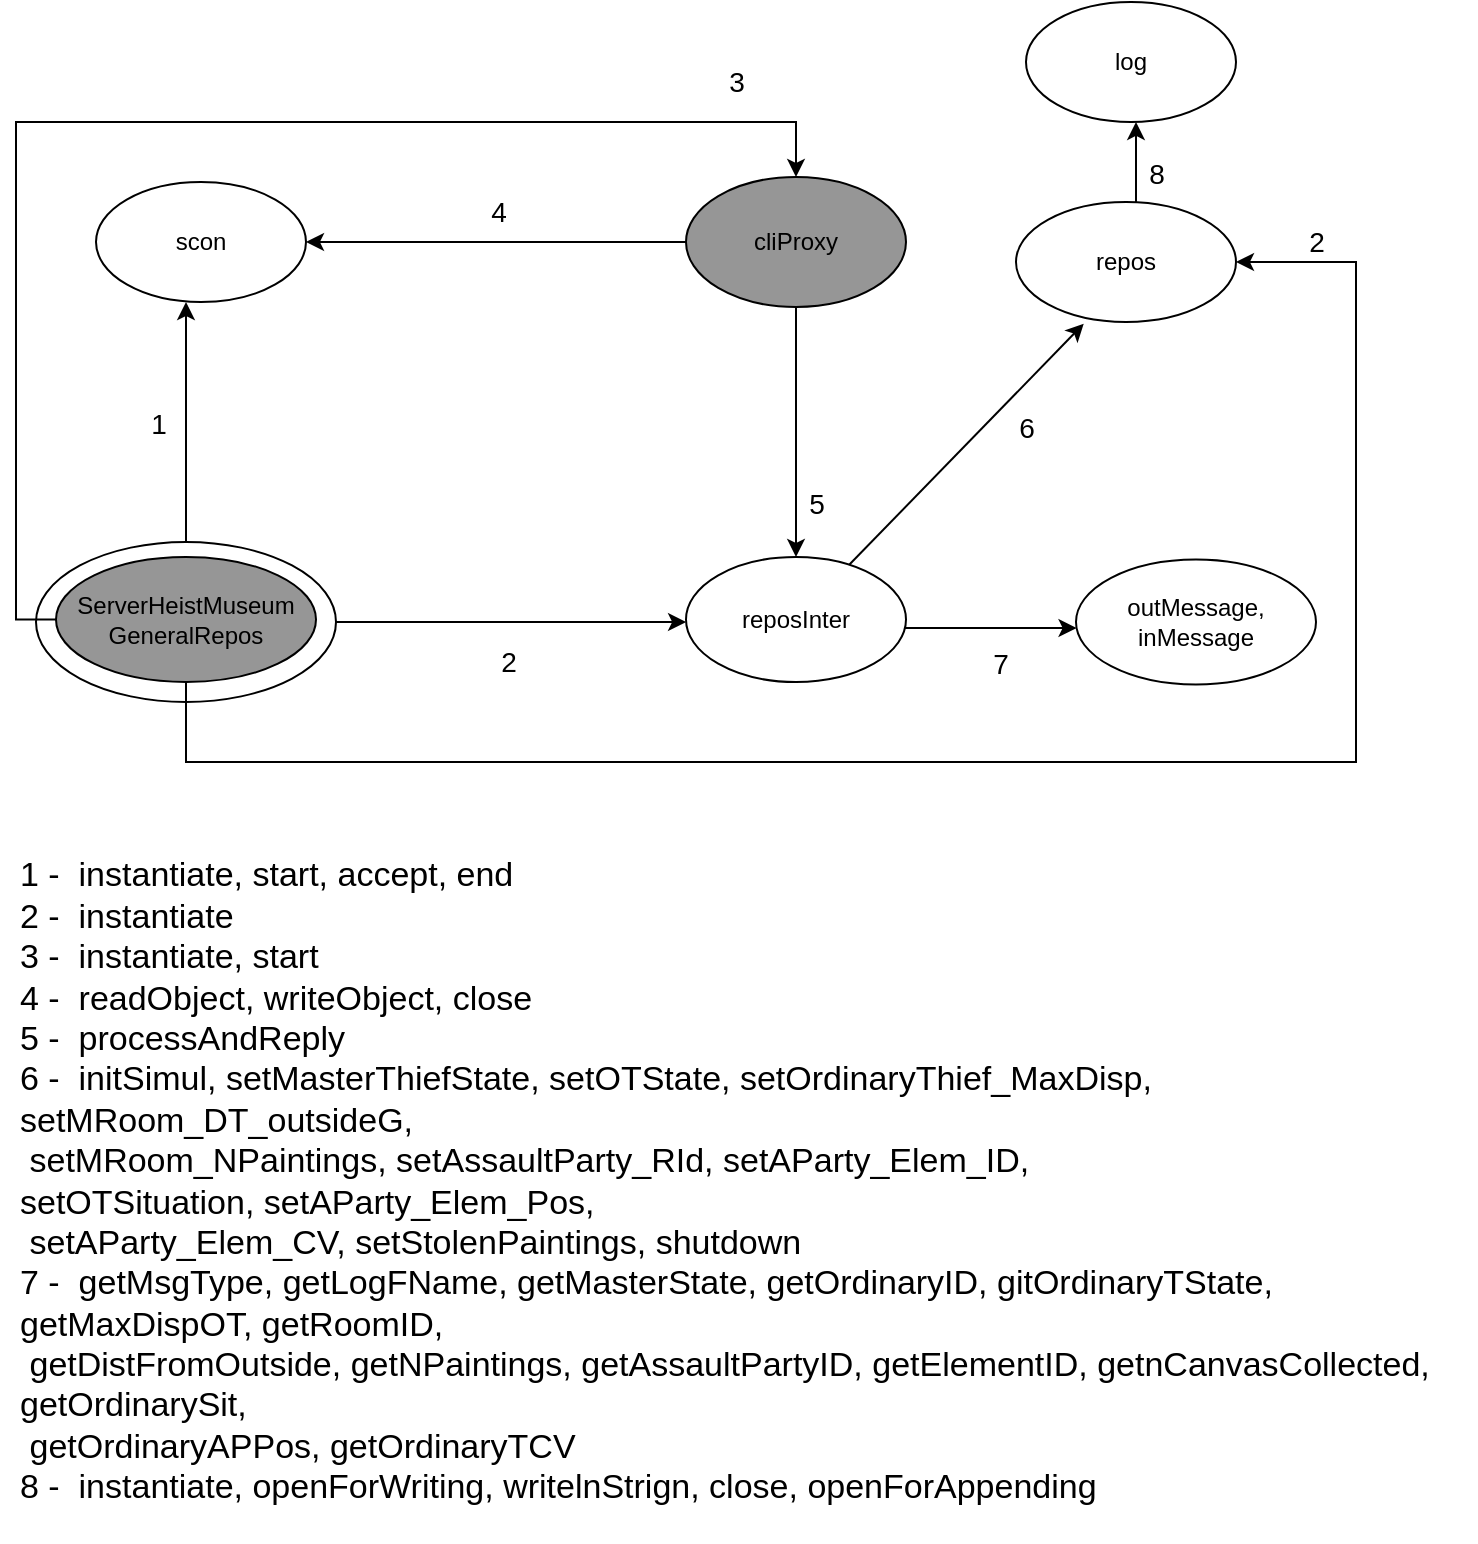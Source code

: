 <mxfile version="21.2.9" type="device">
  <diagram id="WAzsuMfJP9HBtGjrsQDs" name="Page-2">
    <mxGraphModel dx="1434" dy="775" grid="1" gridSize="10" guides="1" tooltips="1" connect="1" arrows="1" fold="1" page="1" pageScale="1" pageWidth="850" pageHeight="1100" math="0" shadow="0">
      <root>
        <mxCell id="0" />
        <mxCell id="1" parent="0" />
        <mxCell id="fmtVYJ13Wu2P6itgzDH2-3" style="edgeStyle=orthogonalEdgeStyle;rounded=0;orthogonalLoop=1;jettySize=auto;html=1;" parent="1" source="ErOSwkzSqZq74KpiMdjM-1" edge="1">
          <mxGeometry relative="1" as="geometry">
            <mxPoint x="135" y="220" as="targetPoint" />
          </mxGeometry>
        </mxCell>
        <mxCell id="fmtVYJ13Wu2P6itgzDH2-4" value="&lt;font style=&quot;font-size: 14px;&quot;&gt;1&lt;/font&gt;" style="edgeLabel;html=1;align=center;verticalAlign=middle;resizable=0;points=[];fontSize=12;" parent="fmtVYJ13Wu2P6itgzDH2-3" vertex="1" connectable="0">
          <mxGeometry x="0.244" y="-3" relative="1" as="geometry">
            <mxPoint x="-18" y="15" as="offset" />
          </mxGeometry>
        </mxCell>
        <mxCell id="fmtVYJ13Wu2P6itgzDH2-7" style="edgeStyle=orthogonalEdgeStyle;rounded=0;orthogonalLoop=1;jettySize=auto;html=1;" parent="1" source="ErOSwkzSqZq74KpiMdjM-1" target="fmtVYJ13Wu2P6itgzDH2-6" edge="1">
          <mxGeometry relative="1" as="geometry">
            <Array as="points">
              <mxPoint x="280" y="380" />
              <mxPoint x="280" y="380" />
            </Array>
          </mxGeometry>
        </mxCell>
        <mxCell id="fmtVYJ13Wu2P6itgzDH2-8" value="&lt;font style=&quot;font-size: 14px;&quot;&gt;2&lt;/font&gt;" style="edgeLabel;html=1;align=center;verticalAlign=middle;resizable=0;points=[];" parent="fmtVYJ13Wu2P6itgzDH2-7" vertex="1" connectable="0">
          <mxGeometry x="0.267" y="3" relative="1" as="geometry">
            <mxPoint x="-25" y="23" as="offset" />
          </mxGeometry>
        </mxCell>
        <mxCell id="ErOSwkzSqZq74KpiMdjM-1" value="" style="ellipse;whiteSpace=wrap;html=1;shadow=0;labelBackgroundColor=none;fillStyle=auto;fontFamily=Helvetica;fontSize=12;gradientDirection=north;" parent="1" vertex="1">
          <mxGeometry x="60" y="340" width="150" height="80" as="geometry" />
        </mxCell>
        <mxCell id="fmtVYJ13Wu2P6itgzDH2-10" style="rounded=0;orthogonalLoop=1;jettySize=auto;html=1;entryX=0.5;entryY=0;entryDx=0;entryDy=0;edgeStyle=orthogonalEdgeStyle;" parent="1" edge="1">
          <mxGeometry relative="1" as="geometry">
            <Array as="points">
              <mxPoint x="50" y="379" />
              <mxPoint x="50" y="130" />
              <mxPoint x="440" y="130" />
            </Array>
            <mxPoint x="70.0" y="378.8" as="sourcePoint" />
            <mxPoint x="440" y="157.5" as="targetPoint" />
          </mxGeometry>
        </mxCell>
        <mxCell id="fmtVYJ13Wu2P6itgzDH2-11" value="&lt;font style=&quot;font-size: 14px;&quot;&gt;3&lt;/font&gt;" style="edgeLabel;html=1;align=center;verticalAlign=middle;resizable=0;points=[];" parent="fmtVYJ13Wu2P6itgzDH2-10" vertex="1" connectable="0">
          <mxGeometry x="0.212" y="4" relative="1" as="geometry">
            <mxPoint x="213" y="-16" as="offset" />
          </mxGeometry>
        </mxCell>
        <mxCell id="fmtVYJ13Wu2P6itgzDH2-14" style="rounded=0;orthogonalLoop=1;jettySize=auto;html=1;edgeStyle=orthogonalEdgeStyle;" parent="1" source="ErOSwkzSqZq74KpiMdjM-2" target="fmtVYJ13Wu2P6itgzDH2-13" edge="1">
          <mxGeometry relative="1" as="geometry">
            <Array as="points">
              <mxPoint x="135" y="450" />
              <mxPoint x="720" y="450" />
              <mxPoint x="720" y="200" />
            </Array>
          </mxGeometry>
        </mxCell>
        <mxCell id="fmtVYJ13Wu2P6itgzDH2-15" value="&lt;font style=&quot;font-size: 14px;&quot;&gt;2&lt;/font&gt;" style="edgeLabel;html=1;align=center;verticalAlign=middle;resizable=0;points=[];" parent="fmtVYJ13Wu2P6itgzDH2-14" vertex="1" connectable="0">
          <mxGeometry x="0.063" y="2" relative="1" as="geometry">
            <mxPoint x="108" y="-258" as="offset" />
          </mxGeometry>
        </mxCell>
        <mxCell id="ErOSwkzSqZq74KpiMdjM-2" value="ServerHeistMuseum&lt;br&gt;GeneralRepos" style="ellipse;whiteSpace=wrap;html=1;shadow=0;labelBackgroundColor=none;fillStyle=auto;strokeColor=default;fontFamily=Helvetica;fontSize=12;fontColor=default;fillColor=#969696;gradientColor=none;gradientDirection=north;" parent="1" vertex="1">
          <mxGeometry x="70" y="347.5" width="130" height="62.5" as="geometry" />
        </mxCell>
        <mxCell id="fmtVYJ13Wu2P6itgzDH2-1" value="scon" style="ellipse;whiteSpace=wrap;html=1;shadow=0;labelBackgroundColor=none;fillStyle=auto;fontFamily=Helvetica;fontSize=12;gradientDirection=north;" parent="1" vertex="1">
          <mxGeometry x="90" y="160" width="105" height="60" as="geometry" />
        </mxCell>
        <mxCell id="fmtVYJ13Wu2P6itgzDH2-5" value="&lt;font style=&quot;font-size: 17px;&quot;&gt;1 -&amp;nbsp; instantiate, start, accept, end&lt;br&gt;2 -&amp;nbsp; instantiate&lt;br&gt;3 -&amp;nbsp; instantiate, start&lt;br&gt;4 -&amp;nbsp; readObject, writeObject, close&lt;br&gt;5 -&amp;nbsp; processAndReply&lt;br&gt;6 -&amp;nbsp; initSimul, setMasterThiefState, setOTState, setOrdinaryThief_MaxDisp, setMRoom_DT_outsideG,&amp;nbsp;&lt;br&gt;&lt;span style=&quot;background-color: initial;&quot;&gt;&lt;span style=&quot;&quot;&gt; &lt;/span&gt;&lt;span style=&quot;white-space: pre;&quot;&gt; &lt;/span&gt;setMRoom_NPaintings, &lt;span style=&quot;&quot;&gt; &lt;/span&gt;setAssaultParty_RId, setAParty_Elem_ID, setOTSituation,&amp;nbsp;&lt;/span&gt;&lt;span style=&quot;background-color: initial;&quot;&gt;setAParty_Elem_Pos, &lt;br&gt;&lt;span style=&quot;&quot;&gt; &lt;/span&gt;&lt;span style=&quot;white-space: pre;&quot;&gt; &lt;/span&gt;setAParty_Elem_CV, setStolenPaintings, shutdown&lt;/span&gt;&lt;br&gt;7 -&amp;nbsp; getMsgType, getLogFName, getMasterState, getOrdinaryID, gitOrdinaryTState, getMaxDispOT, getRoomID,&amp;nbsp;&lt;br&gt;&lt;span style=&quot;white-space: pre;&quot;&gt; &lt;/span&gt;getDistFromOutside, getNPaintings, getAssaultPartyID, getElementID, getnCanvasCollected, getOrdinarySit,&lt;br&gt;&lt;span style=&quot;white-space: pre;&quot;&gt; &lt;/span&gt;getOrdinaryAPPos, getOrdinaryTCV&lt;br&gt;8 -&amp;nbsp; instantiate, openForWriting, writelnStrign, close, openForAppending&lt;br&gt;&lt;/font&gt;" style="text;html=1;strokeColor=none;fillColor=none;align=left;verticalAlign=middle;whiteSpace=wrap;rounded=0;" parent="1" vertex="1">
          <mxGeometry x="50" y="480" width="730" height="360" as="geometry" />
        </mxCell>
        <mxCell id="fmtVYJ13Wu2P6itgzDH2-20" style="rounded=0;orthogonalLoop=1;jettySize=auto;html=1;entryX=0.308;entryY=1.014;entryDx=0;entryDy=0;entryPerimeter=0;" parent="1" source="fmtVYJ13Wu2P6itgzDH2-6" target="fmtVYJ13Wu2P6itgzDH2-13" edge="1">
          <mxGeometry relative="1" as="geometry" />
        </mxCell>
        <mxCell id="fmtVYJ13Wu2P6itgzDH2-21" value="&lt;font style=&quot;font-size: 14px;&quot;&gt;6&lt;/font&gt;" style="edgeLabel;html=1;align=center;verticalAlign=middle;resizable=0;points=[];" parent="fmtVYJ13Wu2P6itgzDH2-20" vertex="1" connectable="0">
          <mxGeometry x="0.15" y="-1" relative="1" as="geometry">
            <mxPoint x="20" as="offset" />
          </mxGeometry>
        </mxCell>
        <mxCell id="fmtVYJ13Wu2P6itgzDH2-24" value="" style="edgeStyle=orthogonalEdgeStyle;rounded=0;orthogonalLoop=1;jettySize=auto;html=1;" parent="1" source="fmtVYJ13Wu2P6itgzDH2-6" target="fmtVYJ13Wu2P6itgzDH2-23" edge="1">
          <mxGeometry relative="1" as="geometry">
            <Array as="points">
              <mxPoint x="550" y="383" />
              <mxPoint x="550" y="383" />
            </Array>
          </mxGeometry>
        </mxCell>
        <mxCell id="fmtVYJ13Wu2P6itgzDH2-25" value="&lt;font style=&quot;font-size: 14px;&quot;&gt;7&lt;/font&gt;" style="edgeLabel;html=1;align=center;verticalAlign=middle;resizable=0;points=[];" parent="fmtVYJ13Wu2P6itgzDH2-24" vertex="1" connectable="0">
          <mxGeometry x="-0.25" y="3" relative="1" as="geometry">
            <mxPoint x="15" y="21" as="offset" />
          </mxGeometry>
        </mxCell>
        <mxCell id="fmtVYJ13Wu2P6itgzDH2-6" value="reposInter" style="ellipse;whiteSpace=wrap;html=1;shadow=0;labelBackgroundColor=none;fillStyle=auto;fontFamily=Helvetica;fontSize=12;gradientDirection=north;" parent="1" vertex="1">
          <mxGeometry x="385" y="347.5" width="110" height="62.5" as="geometry" />
        </mxCell>
        <mxCell id="fmtVYJ13Wu2P6itgzDH2-16" style="edgeStyle=orthogonalEdgeStyle;rounded=0;orthogonalLoop=1;jettySize=auto;html=1;entryX=1;entryY=0.5;entryDx=0;entryDy=0;" parent="1" source="fmtVYJ13Wu2P6itgzDH2-9" target="fmtVYJ13Wu2P6itgzDH2-1" edge="1">
          <mxGeometry relative="1" as="geometry">
            <mxPoint x="200" y="185" as="targetPoint" />
          </mxGeometry>
        </mxCell>
        <mxCell id="fmtVYJ13Wu2P6itgzDH2-17" value="&lt;font style=&quot;font-size: 14px;&quot;&gt;4&lt;/font&gt;" style="edgeLabel;html=1;align=center;verticalAlign=middle;resizable=0;points=[];rotation=0;" parent="fmtVYJ13Wu2P6itgzDH2-16" vertex="1" connectable="0">
          <mxGeometry x="-0.125" relative="1" as="geometry">
            <mxPoint x="-11" y="-15" as="offset" />
          </mxGeometry>
        </mxCell>
        <mxCell id="fmtVYJ13Wu2P6itgzDH2-18" style="edgeStyle=orthogonalEdgeStyle;rounded=0;orthogonalLoop=1;jettySize=auto;html=1;" parent="1" source="fmtVYJ13Wu2P6itgzDH2-9" target="fmtVYJ13Wu2P6itgzDH2-6" edge="1">
          <mxGeometry relative="1" as="geometry" />
        </mxCell>
        <mxCell id="fmtVYJ13Wu2P6itgzDH2-19" value="&lt;font style=&quot;font-size: 14px;&quot;&gt;5&lt;/font&gt;" style="edgeLabel;html=1;align=center;verticalAlign=middle;resizable=0;points=[];" parent="fmtVYJ13Wu2P6itgzDH2-18" vertex="1" connectable="0">
          <mxGeometry x="0.302" y="4" relative="1" as="geometry">
            <mxPoint x="6" y="17" as="offset" />
          </mxGeometry>
        </mxCell>
        <mxCell id="fmtVYJ13Wu2P6itgzDH2-9" value="cliProxy" style="ellipse;whiteSpace=wrap;html=1;shadow=0;labelBackgroundColor=none;fillStyle=auto;strokeColor=default;fontFamily=Helvetica;fontSize=12;fontColor=default;fillColor=#969696;gradientColor=none;gradientDirection=north;" parent="1" vertex="1">
          <mxGeometry x="385" y="157.5" width="110" height="65" as="geometry" />
        </mxCell>
        <mxCell id="fmtVYJ13Wu2P6itgzDH2-28" value="" style="edgeStyle=orthogonalEdgeStyle;rounded=0;orthogonalLoop=1;jettySize=auto;html=1;" parent="1" source="fmtVYJ13Wu2P6itgzDH2-13" target="fmtVYJ13Wu2P6itgzDH2-27" edge="1">
          <mxGeometry relative="1" as="geometry">
            <Array as="points">
              <mxPoint x="610" y="140" />
              <mxPoint x="610" y="140" />
            </Array>
          </mxGeometry>
        </mxCell>
        <mxCell id="fmtVYJ13Wu2P6itgzDH2-29" value="&lt;font style=&quot;font-size: 14px;&quot;&gt;8&lt;/font&gt;" style="edgeLabel;html=1;align=center;verticalAlign=middle;resizable=0;points=[];" parent="fmtVYJ13Wu2P6itgzDH2-28" vertex="1" connectable="0">
          <mxGeometry x="-0.267" y="4" relative="1" as="geometry">
            <mxPoint x="14" as="offset" />
          </mxGeometry>
        </mxCell>
        <mxCell id="fmtVYJ13Wu2P6itgzDH2-13" value="repos" style="ellipse;whiteSpace=wrap;html=1;shadow=0;labelBackgroundColor=none;fillStyle=auto;fontFamily=Helvetica;fontSize=12;gradientDirection=north;" parent="1" vertex="1">
          <mxGeometry x="550" y="170" width="110" height="60" as="geometry" />
        </mxCell>
        <mxCell id="fmtVYJ13Wu2P6itgzDH2-23" value="outMessage, inMessage" style="ellipse;whiteSpace=wrap;html=1;shadow=0;labelBackgroundColor=none;fillStyle=auto;fontFamily=Helvetica;fontSize=12;gradientDirection=north;" parent="1" vertex="1">
          <mxGeometry x="580" y="348.75" width="120" height="62.5" as="geometry" />
        </mxCell>
        <mxCell id="fmtVYJ13Wu2P6itgzDH2-27" value="log" style="ellipse;whiteSpace=wrap;html=1;shadow=0;labelBackgroundColor=none;fillStyle=auto;fontFamily=Helvetica;fontSize=12;gradientDirection=north;" parent="1" vertex="1">
          <mxGeometry x="555" y="70" width="105" height="60" as="geometry" />
        </mxCell>
      </root>
    </mxGraphModel>
  </diagram>
</mxfile>
